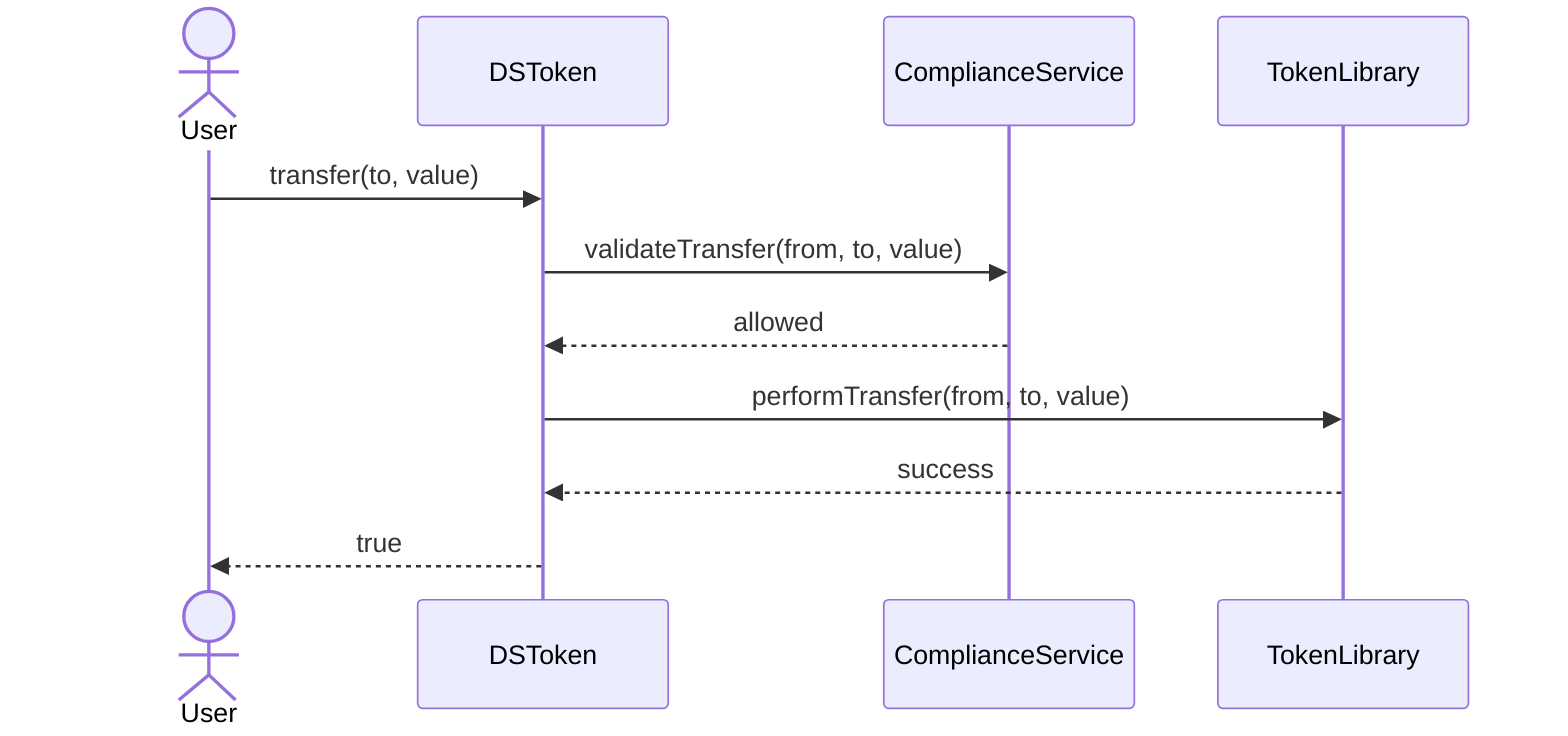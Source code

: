 sequenceDiagram
    actor User
    participant DSToken
    participant ComplianceService
    participant TokenLibrary

    User->>DSToken: transfer(to, value)
    DSToken->>ComplianceService: validateTransfer(from, to, value)
    ComplianceService-->>DSToken: allowed
    DSToken->>TokenLibrary: performTransfer(from, to, value)
    TokenLibrary-->>DSToken: success
    DSToken-->>User: true